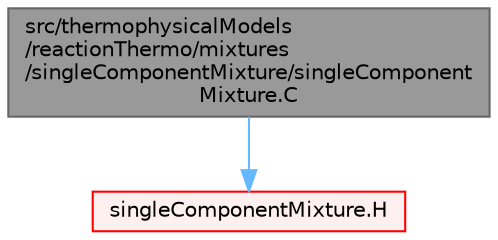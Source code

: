 digraph "src/thermophysicalModels/reactionThermo/mixtures/singleComponentMixture/singleComponentMixture.C"
{
 // LATEX_PDF_SIZE
  bgcolor="transparent";
  edge [fontname=Helvetica,fontsize=10,labelfontname=Helvetica,labelfontsize=10];
  node [fontname=Helvetica,fontsize=10,shape=box,height=0.2,width=0.4];
  Node1 [id="Node000001",label="src/thermophysicalModels\l/reactionThermo/mixtures\l/singleComponentMixture/singleComponent\lMixture.C",height=0.2,width=0.4,color="gray40", fillcolor="grey60", style="filled", fontcolor="black",tooltip=" "];
  Node1 -> Node2 [id="edge1_Node000001_Node000002",color="steelblue1",style="solid",tooltip=" "];
  Node2 [id="Node000002",label="singleComponentMixture.H",height=0.2,width=0.4,color="red", fillcolor="#FFF0F0", style="filled",URL="$singleComponentMixture_8H.html",tooltip=" "];
}
